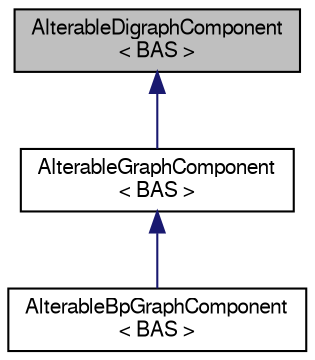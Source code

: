 digraph "AlterableDigraphComponent&lt; BAS &gt;"
{
 // LATEX_PDF_SIZE
  edge [fontname="FreeSans",fontsize="10",labelfontname="FreeSans",labelfontsize="10"];
  node [fontname="FreeSans",fontsize="10",shape=record];
  Node0 [label="AlterableDigraphComponent\l\< BAS \>",height=0.2,width=0.4,color="black", fillcolor="grey75", style="filled", fontcolor="black",tooltip="Skeleton class for alterable directed graphs."];
  Node0 -> Node1 [dir="back",color="midnightblue",fontsize="10",style="solid",fontname="FreeSans"];
  Node1 [label="AlterableGraphComponent\l\< BAS \>",height=0.2,width=0.4,color="black", fillcolor="white", style="filled",URL="$a05129.html",tooltip="Skeleton class for alterable undirected graphs."];
  Node1 -> Node2 [dir="back",color="midnightblue",fontsize="10",style="solid",fontname="FreeSans"];
  Node2 [label="AlterableBpGraphComponent\l\< BAS \>",height=0.2,width=0.4,color="black", fillcolor="white", style="filled",URL="$a05137.html",tooltip="Skeleton class for alterable undirected bipartite graphs."];
}
